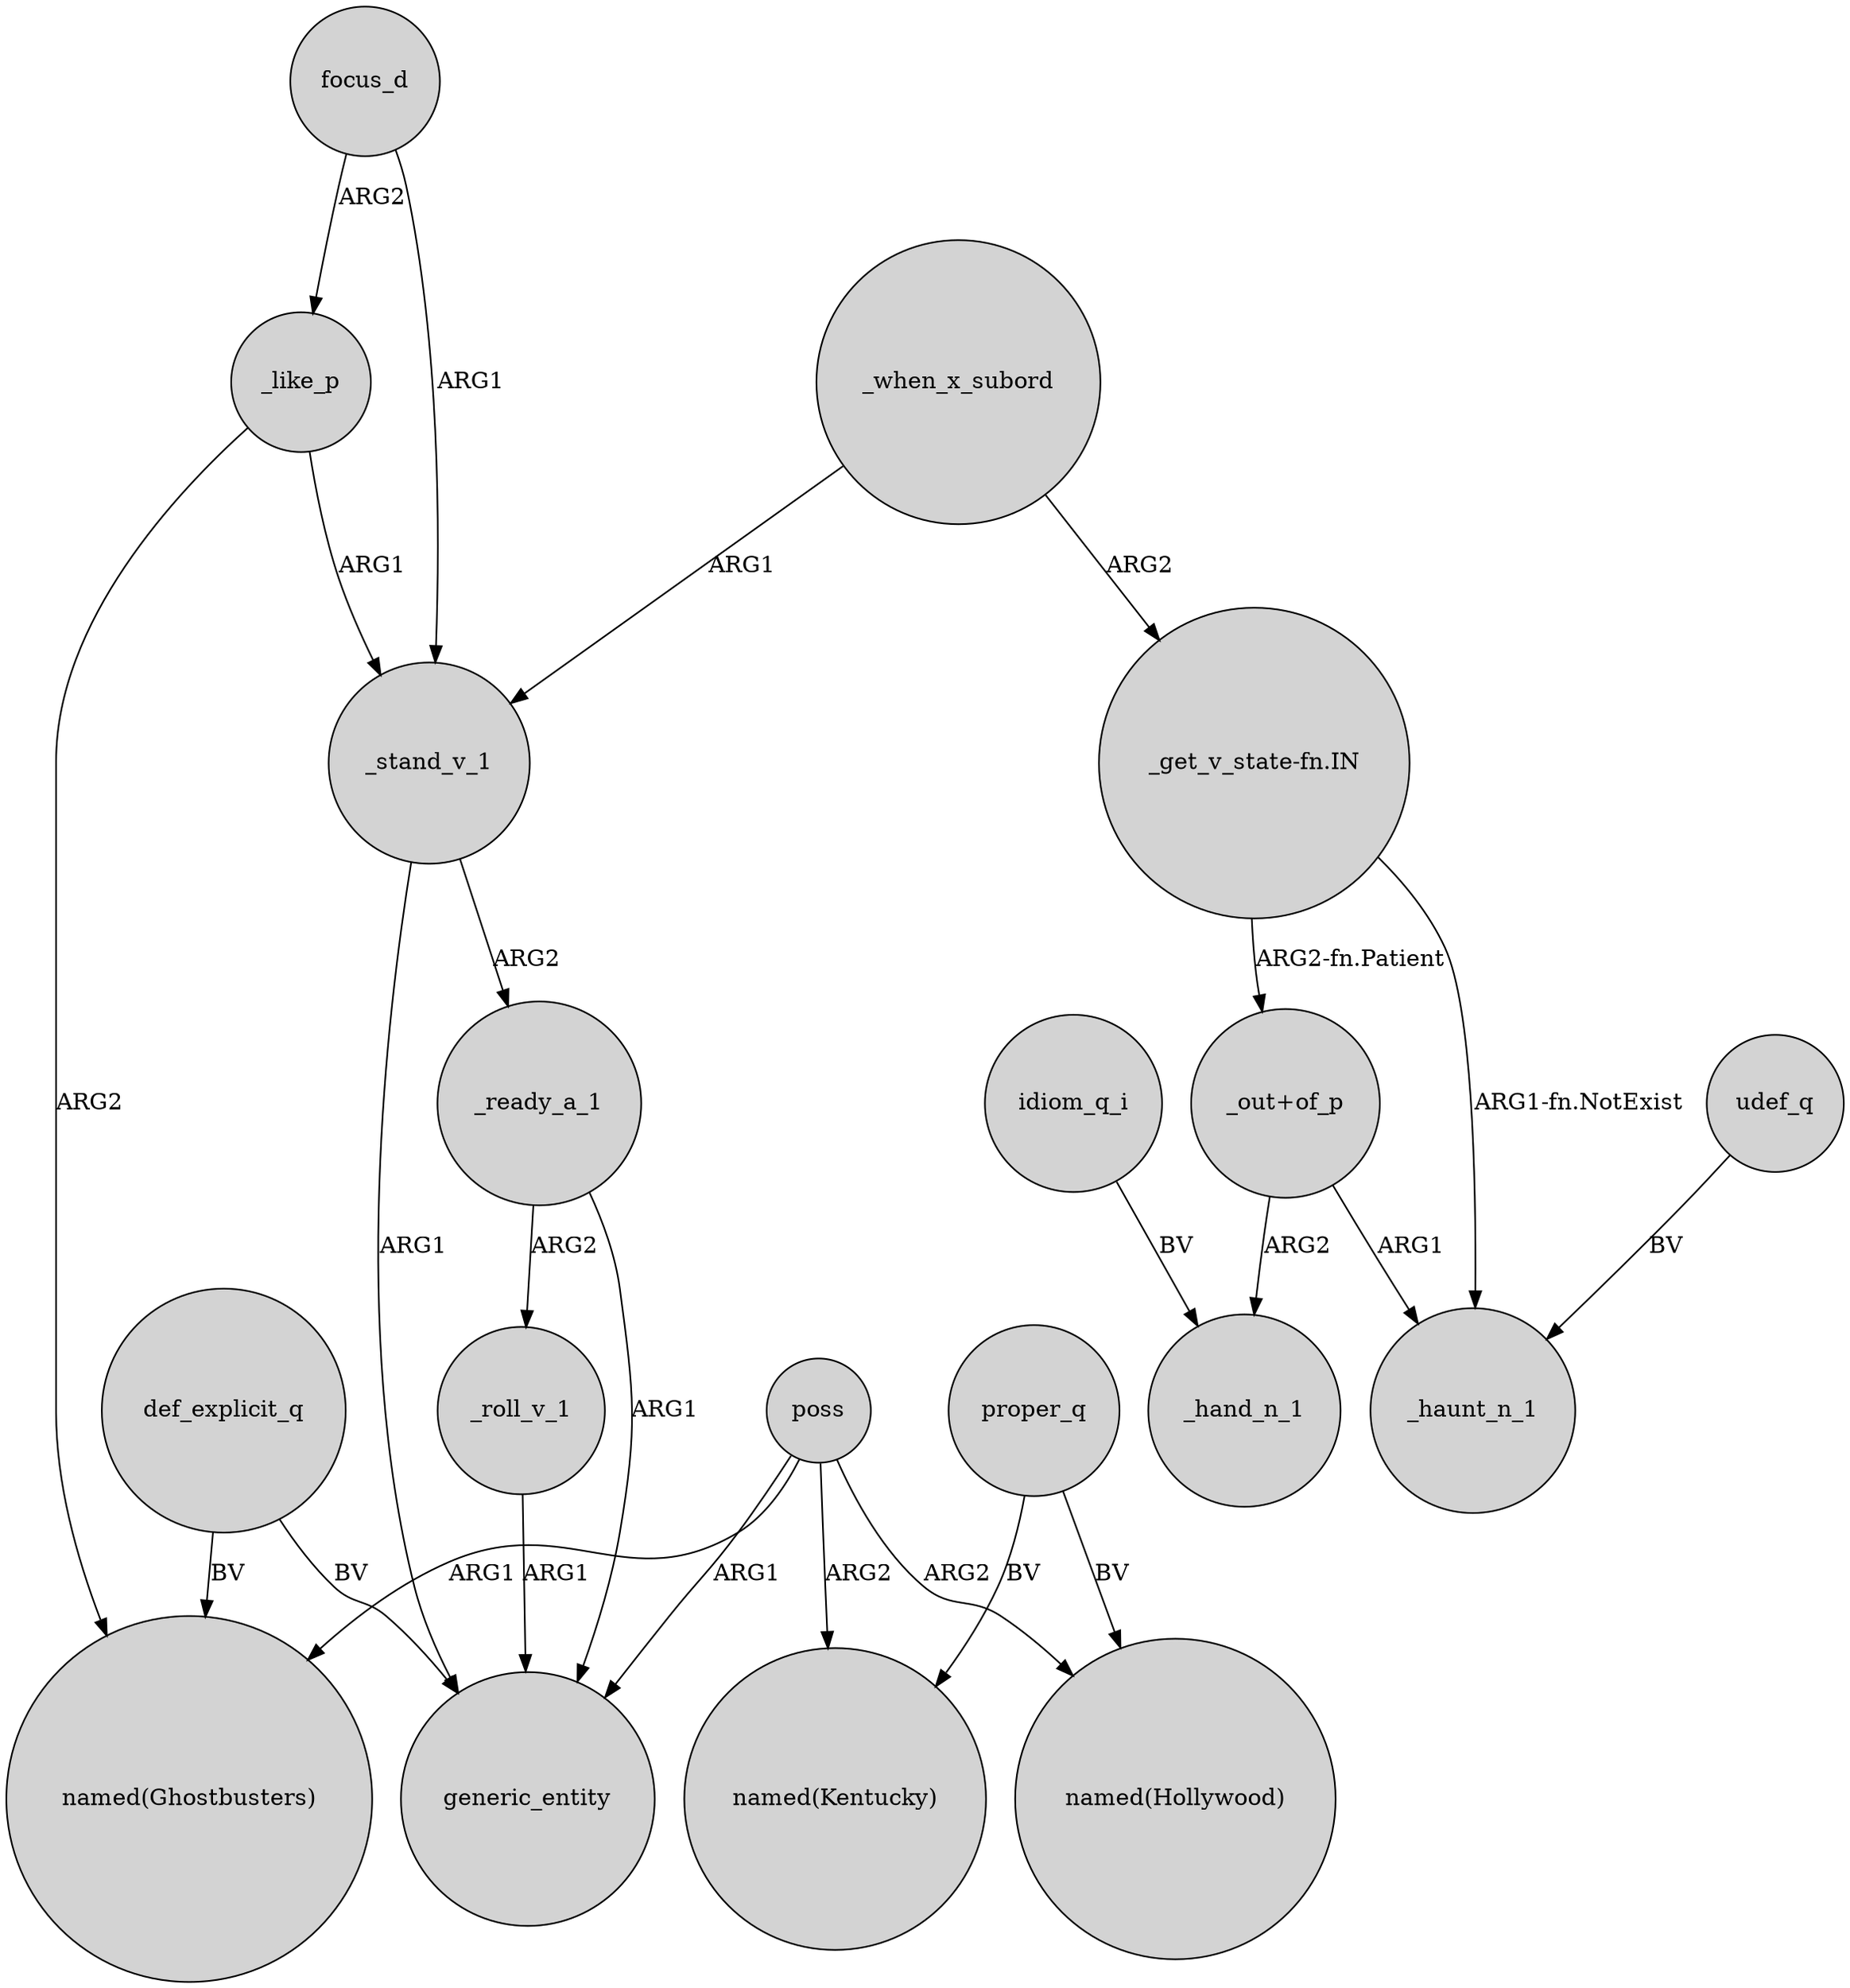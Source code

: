digraph {
	node [shape=circle style=filled]
	_like_p -> _stand_v_1 [label=ARG1]
	_when_x_subord -> _stand_v_1 [label=ARG1]
	poss -> generic_entity [label=ARG1]
	idiom_q_i -> _hand_n_1 [label=BV]
	focus_d -> _like_p [label=ARG2]
	_roll_v_1 -> generic_entity [label=ARG1]
	"_get_v_state-fn.IN" -> "_out+of_p" [label="ARG2-fn.Patient"]
	def_explicit_q -> "named(Ghostbusters)" [label=BV]
	def_explicit_q -> generic_entity [label=BV]
	_when_x_subord -> "_get_v_state-fn.IN" [label=ARG2]
	"_get_v_state-fn.IN" -> _haunt_n_1 [label="ARG1-fn.NotExist"]
	"_out+of_p" -> _hand_n_1 [label=ARG2]
	poss -> "named(Hollywood)" [label=ARG2]
	_like_p -> "named(Ghostbusters)" [label=ARG2]
	poss -> "named(Ghostbusters)" [label=ARG1]
	proper_q -> "named(Kentucky)" [label=BV]
	focus_d -> _stand_v_1 [label=ARG1]
	_stand_v_1 -> _ready_a_1 [label=ARG2]
	_ready_a_1 -> generic_entity [label=ARG1]
	proper_q -> "named(Hollywood)" [label=BV]
	_ready_a_1 -> _roll_v_1 [label=ARG2]
	"_out+of_p" -> _haunt_n_1 [label=ARG1]
	poss -> "named(Kentucky)" [label=ARG2]
	udef_q -> _haunt_n_1 [label=BV]
	_stand_v_1 -> generic_entity [label=ARG1]
}
